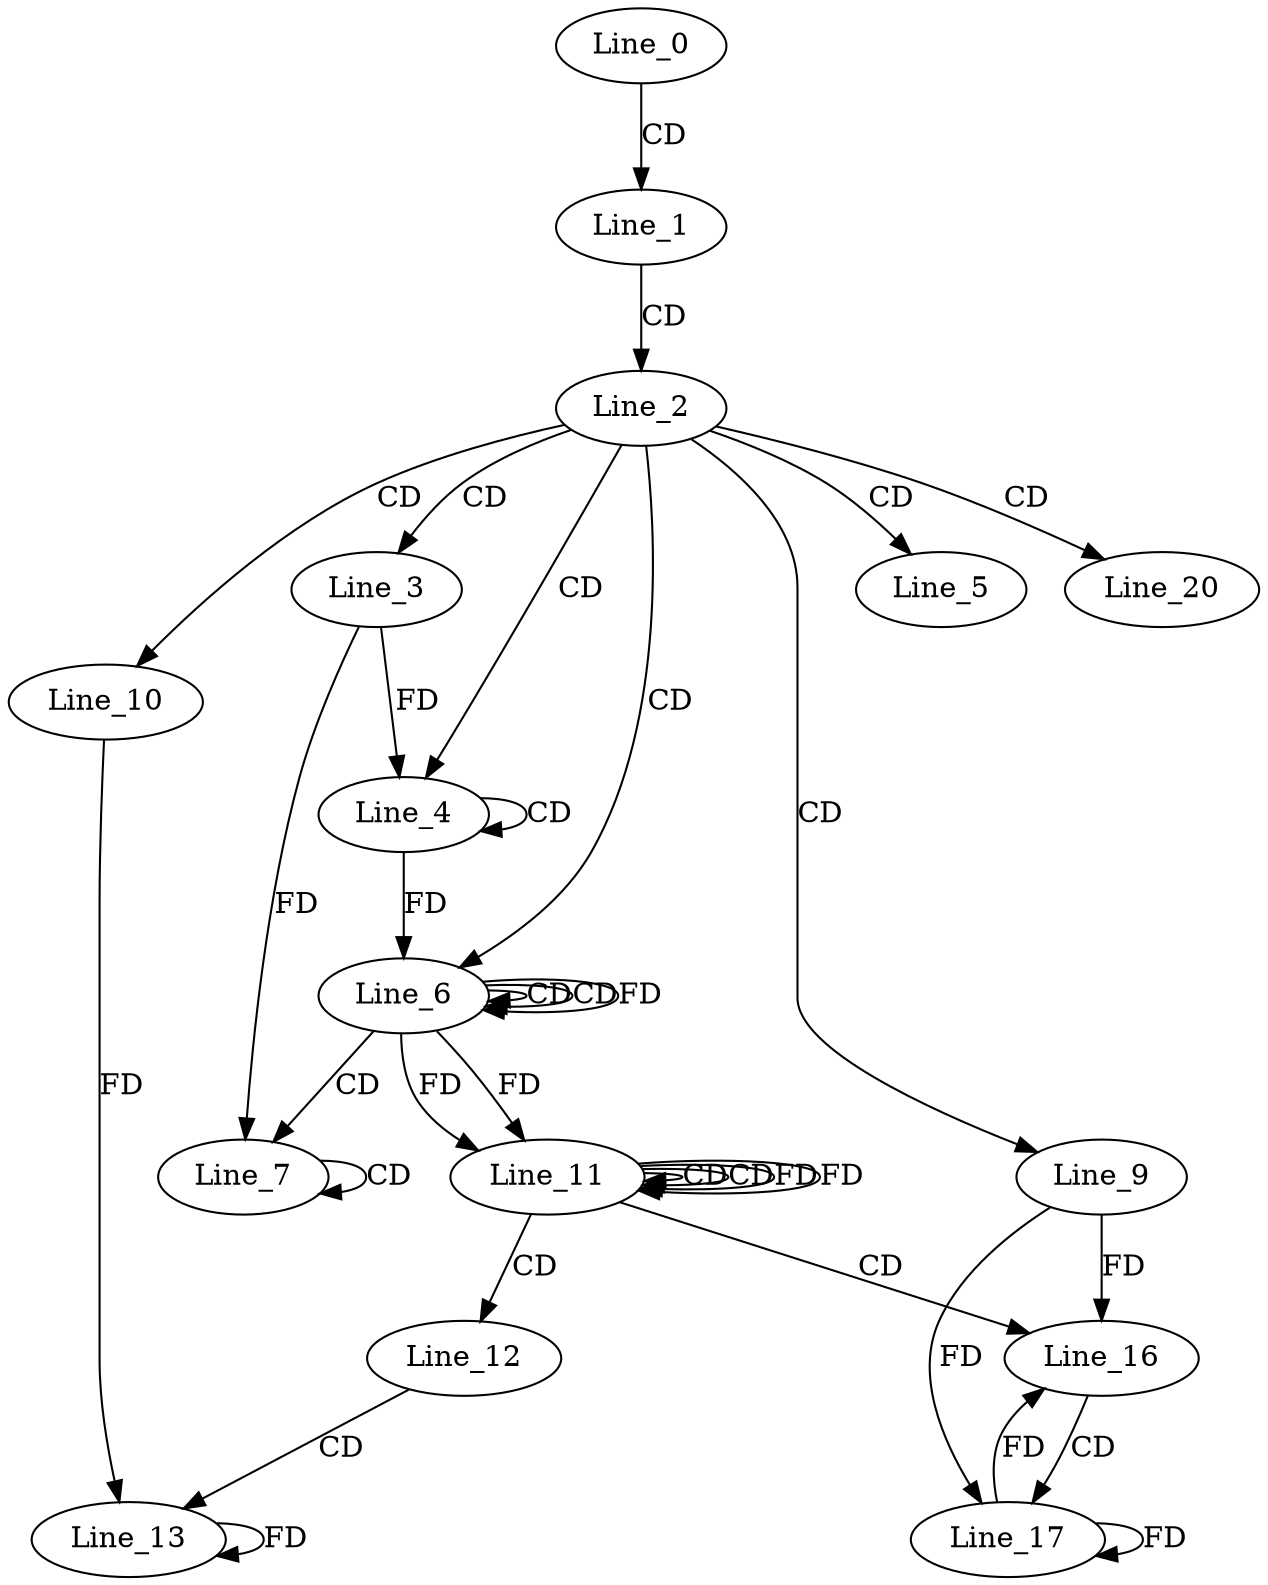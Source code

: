 digraph G {
  Line_0;
  Line_1;
  Line_2;
  Line_3;
  Line_4;
  Line_4;
  Line_5;
  Line_6;
  Line_6;
  Line_6;
  Line_7;
  Line_7;
  Line_9;
  Line_10;
  Line_11;
  Line_11;
  Line_11;
  Line_12;
  Line_13;
  Line_16;
  Line_17;
  Line_20;
  Line_0 -> Line_1 [ label="CD" ];
  Line_1 -> Line_2 [ label="CD" ];
  Line_2 -> Line_3 [ label="CD" ];
  Line_2 -> Line_4 [ label="CD" ];
  Line_4 -> Line_4 [ label="CD" ];
  Line_3 -> Line_4 [ label="FD" ];
  Line_2 -> Line_5 [ label="CD" ];
  Line_2 -> Line_6 [ label="CD" ];
  Line_6 -> Line_6 [ label="CD" ];
  Line_4 -> Line_6 [ label="FD" ];
  Line_6 -> Line_6 [ label="CD" ];
  Line_6 -> Line_6 [ label="FD" ];
  Line_6 -> Line_7 [ label="CD" ];
  Line_7 -> Line_7 [ label="CD" ];
  Line_3 -> Line_7 [ label="FD" ];
  Line_2 -> Line_9 [ label="CD" ];
  Line_2 -> Line_10 [ label="CD" ];
  Line_11 -> Line_11 [ label="CD" ];
  Line_6 -> Line_11 [ label="FD" ];
  Line_11 -> Line_11 [ label="CD" ];
  Line_11 -> Line_11 [ label="FD" ];
  Line_6 -> Line_11 [ label="FD" ];
  Line_11 -> Line_12 [ label="CD" ];
  Line_12 -> Line_13 [ label="CD" ];
  Line_13 -> Line_13 [ label="FD" ];
  Line_10 -> Line_13 [ label="FD" ];
  Line_11 -> Line_16 [ label="CD" ];
  Line_9 -> Line_16 [ label="FD" ];
  Line_16 -> Line_17 [ label="CD" ];
  Line_17 -> Line_17 [ label="FD" ];
  Line_9 -> Line_17 [ label="FD" ];
  Line_2 -> Line_20 [ label="CD" ];
  Line_11 -> Line_11 [ label="FD" ];
  Line_17 -> Line_16 [ label="FD" ];
}
